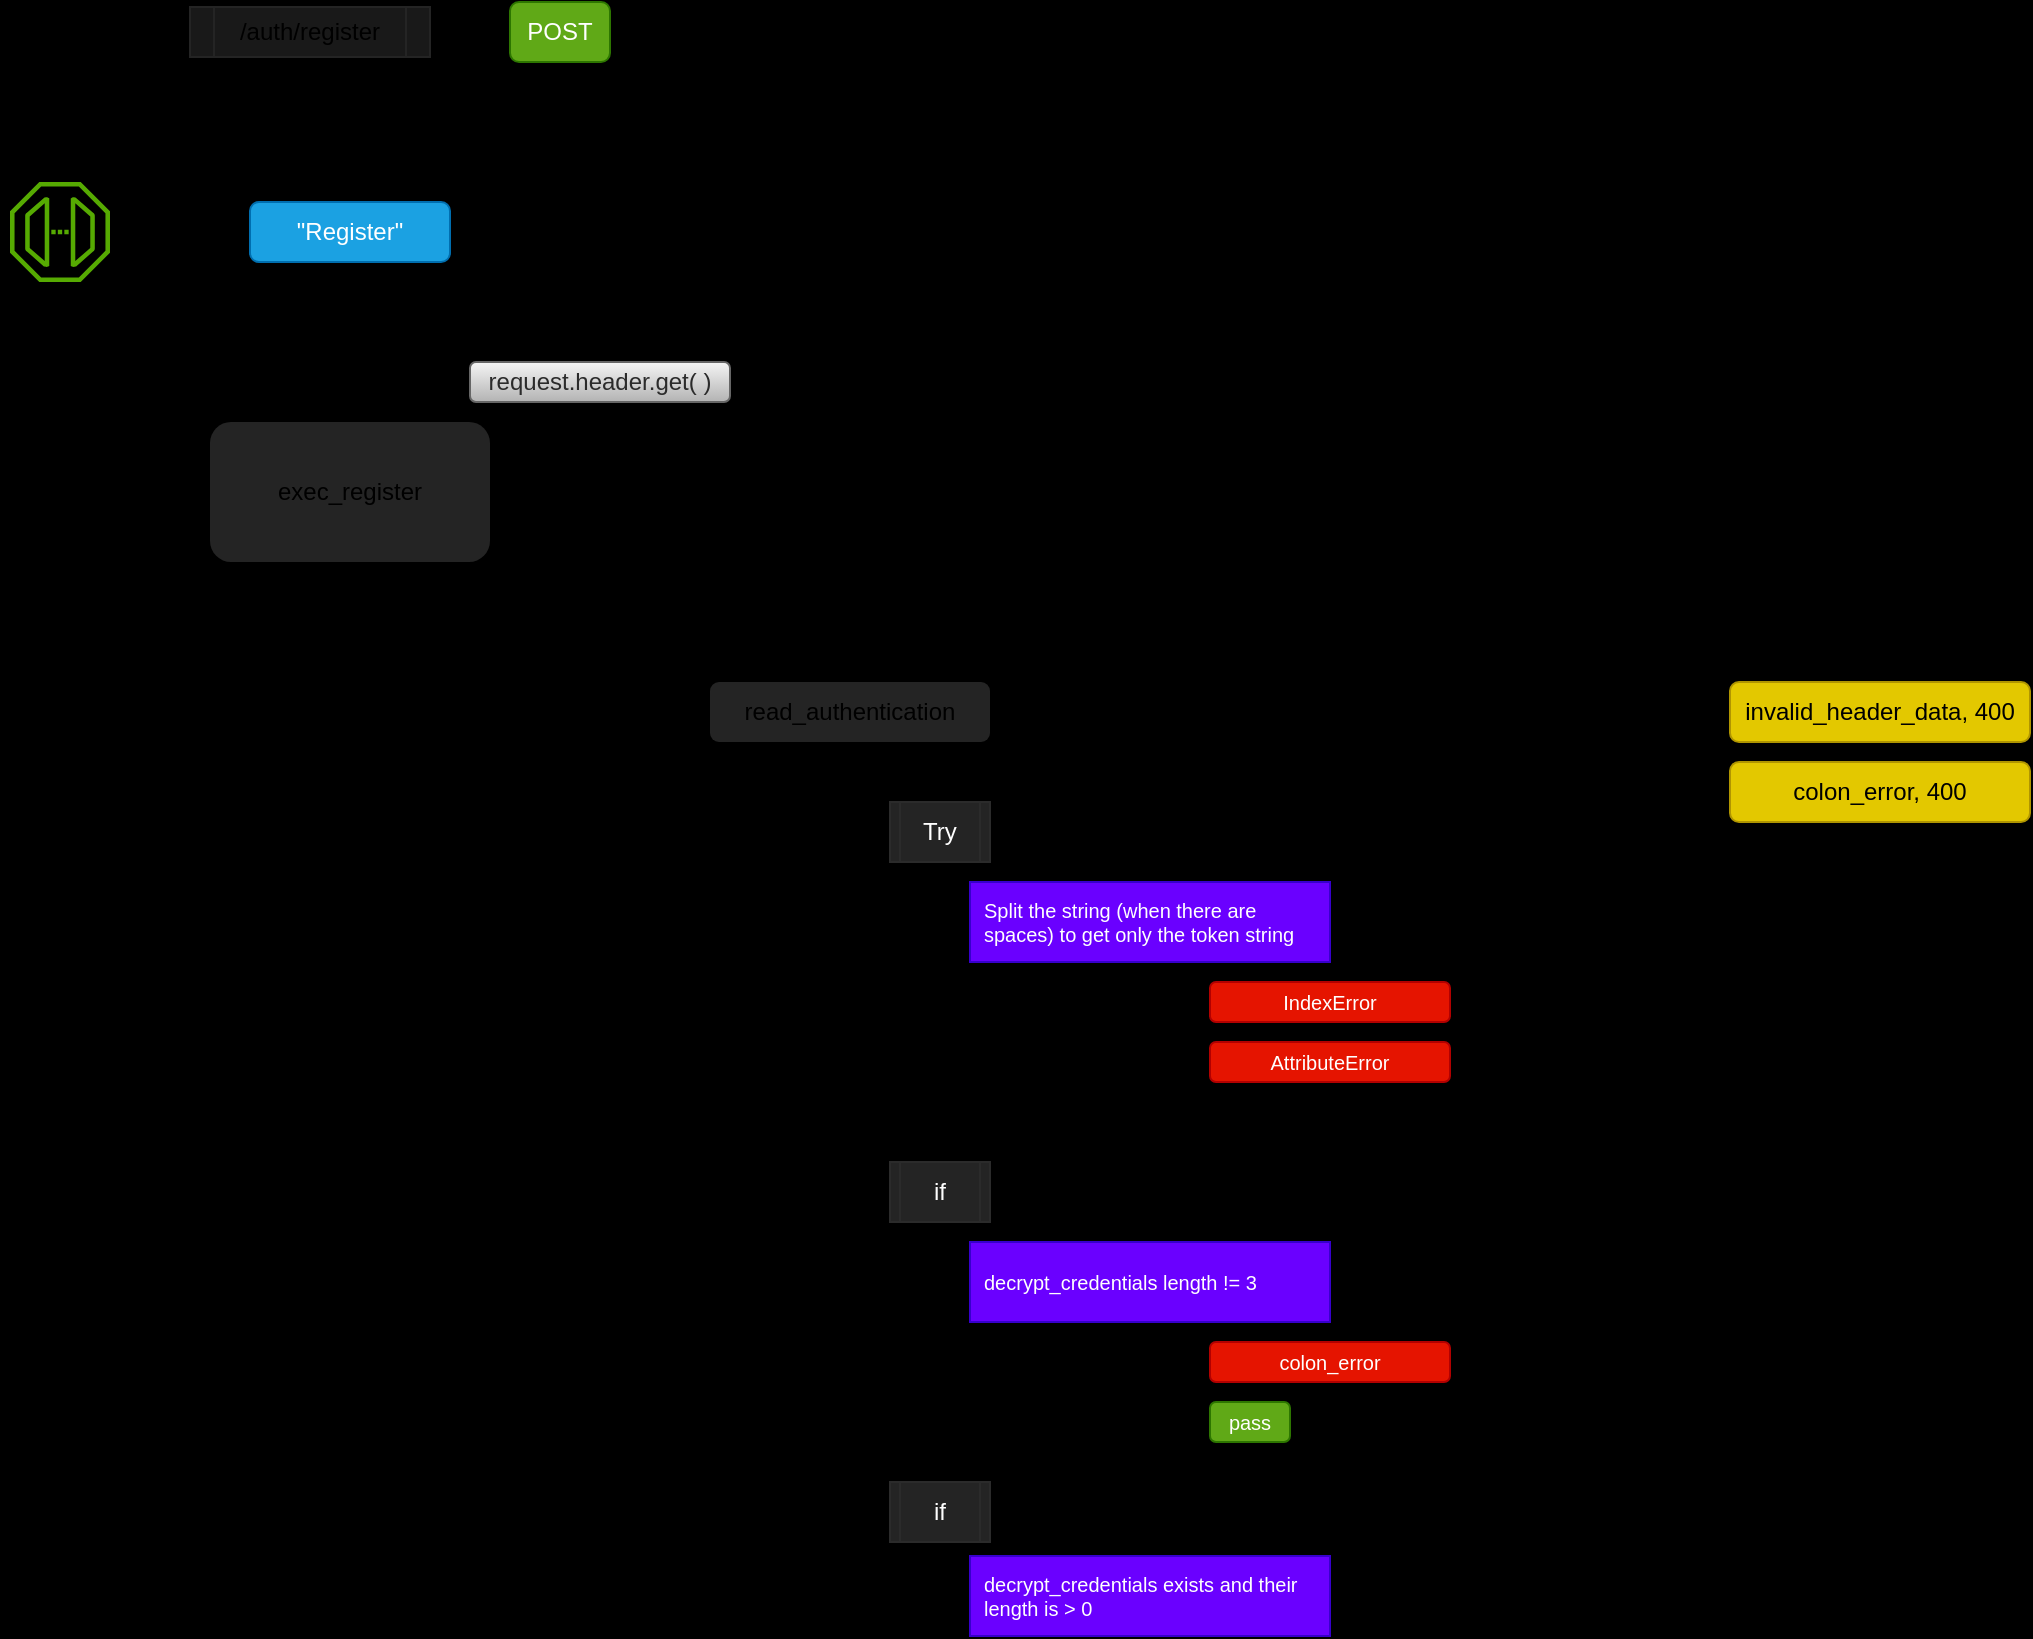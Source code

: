 <mxfile>
    <diagram id="3EV9JLm5gm2QZJNtnSFb" name="Página-1">
        <mxGraphModel dx="972" dy="539" grid="1" gridSize="10" guides="1" tooltips="1" connect="1" arrows="1" fold="1" page="1" pageScale="1" pageWidth="2336" pageHeight="1654" background="#000000" math="0" shadow="0">
            <root>
                <mxCell id="0"/>
                <mxCell id="1" parent="0"/>
                <mxCell id="2" value="" style="sketch=0;outlineConnect=0;fontColor=#232F3E;gradientColor=none;fillColor=#56AA02;strokeColor=none;dashed=0;verticalLabelPosition=bottom;verticalAlign=top;align=center;html=1;fontSize=12;fontStyle=0;aspect=fixed;pointerEvents=1;shape=mxgraph.aws4.endpoint;" vertex="1" parent="1">
                    <mxGeometry x="110" y="120" width="50" height="50" as="geometry"/>
                </mxCell>
                <mxCell id="3" style="edgeStyle=none;html=1;exitX=0;exitY=0.5;exitDx=0;exitDy=0;endArrow=none;endFill=0;dashed=1;" edge="1" parent="1" source="5" target="2">
                    <mxGeometry relative="1" as="geometry">
                        <Array as="points">
                            <mxPoint x="180" y="45"/>
                            <mxPoint x="180" y="145"/>
                        </Array>
                    </mxGeometry>
                </mxCell>
                <mxCell id="4" style="edgeStyle=none;html=1;exitX=1;exitY=0.5;exitDx=0;exitDy=0;entryX=0;entryY=0.5;entryDx=0;entryDy=0;endArrow=classic;endFill=1;dashed=1;" edge="1" parent="1" source="5" target="6">
                    <mxGeometry relative="1" as="geometry"/>
                </mxCell>
                <mxCell id="5" value="/auth/register" style="shape=process;whiteSpace=wrap;html=1;backgroundOutline=1;fillColor=#191919;strokeColor=#242424;" vertex="1" parent="1">
                    <mxGeometry x="200" y="32.5" width="120" height="25" as="geometry"/>
                </mxCell>
                <mxCell id="6" value="POST" style="rounded=1;whiteSpace=wrap;html=1;strokeColor=#2D7600;fillColor=#60a917;fontColor=#ffffff;" vertex="1" parent="1">
                    <mxGeometry x="360" y="30" width="50" height="30" as="geometry"/>
                </mxCell>
                <mxCell id="7" style="edgeStyle=none;html=1;exitX=0.5;exitY=1;exitDx=0;exitDy=0;endArrow=classic;endFill=1;" edge="1" parent="1" source="8" target="2">
                    <mxGeometry relative="1" as="geometry"/>
                </mxCell>
                <mxCell id="8" value="Request" style="text;html=1;strokeColor=none;fillColor=none;align=center;verticalAlign=middle;whiteSpace=wrap;rounded=0;" vertex="1" parent="1">
                    <mxGeometry x="105" y="30" width="60" height="30" as="geometry"/>
                </mxCell>
                <mxCell id="9" style="edgeStyle=none;html=1;exitX=0;exitY=0.5;exitDx=0;exitDy=0;dashed=1;fontColor=#2B2B2B;startArrow=none;startFill=0;endArrow=none;endFill=0;" edge="1" parent="1" source="10" target="2">
                    <mxGeometry relative="1" as="geometry"/>
                </mxCell>
                <mxCell id="16" style="edgeStyle=none;html=1;exitX=1;exitY=0.5;exitDx=0;exitDy=0;entryX=0.464;entryY=-0.013;entryDx=0;entryDy=0;startArrow=none;startFill=0;endArrow=classic;endFill=1;entryPerimeter=0;" edge="1" parent="1" source="10" target="13">
                    <mxGeometry relative="1" as="geometry">
                        <Array as="points">
                            <mxPoint x="400" y="145"/>
                        </Array>
                    </mxGeometry>
                </mxCell>
                <mxCell id="10" value="&quot;Register&quot;" style="rounded=1;whiteSpace=wrap;html=1;fillStyle=auto;strokeColor=#006EAF;strokeWidth=1;fontColor=#ffffff;fillColor=#1ba1e2;" vertex="1" parent="1">
                    <mxGeometry x="230" y="130" width="100" height="30" as="geometry"/>
                </mxCell>
                <mxCell id="12" style="edgeStyle=none;html=1;exitX=-0.003;exitY=0.43;exitDx=0;exitDy=0;startArrow=classic;startFill=1;endArrow=none;endFill=0;exitPerimeter=0;" edge="1" parent="1" source="11" target="2">
                    <mxGeometry relative="1" as="geometry">
                        <Array as="points">
                            <mxPoint x="135" y="270"/>
                        </Array>
                    </mxGeometry>
                </mxCell>
                <mxCell id="15" style="edgeStyle=none;html=1;exitX=0.5;exitY=0;exitDx=0;exitDy=0;entryX=0;entryY=0.5;entryDx=0;entryDy=0;dashed=1;startArrow=none;startFill=0;endArrow=none;endFill=0;" edge="1" parent="1" source="11" target="13">
                    <mxGeometry relative="1" as="geometry">
                        <Array as="points">
                            <mxPoint x="280" y="220"/>
                        </Array>
                    </mxGeometry>
                </mxCell>
                <mxCell id="18" style="edgeStyle=none;html=1;exitX=0.75;exitY=1;exitDx=0;exitDy=0;entryX=0;entryY=0.5;entryDx=0;entryDy=0;startArrow=none;startFill=0;endArrow=classic;endFill=1;" edge="1" parent="1" source="11" target="17">
                    <mxGeometry relative="1" as="geometry">
                        <Array as="points">
                            <mxPoint x="315" y="385"/>
                        </Array>
                    </mxGeometry>
                </mxCell>
                <mxCell id="11" value="exec_register" style="rounded=1;whiteSpace=wrap;html=1;fillStyle=auto;strokeColor=none;strokeWidth=1;fillColor=#242424;" vertex="1" parent="1">
                    <mxGeometry x="210" y="240" width="140" height="70" as="geometry"/>
                </mxCell>
                <mxCell id="19" style="edgeStyle=none;html=1;exitX=0.5;exitY=1;exitDx=0;exitDy=0;entryX=0.5;entryY=0;entryDx=0;entryDy=0;startArrow=none;startFill=0;endArrow=classic;endFill=1;" edge="1" parent="1" source="13" target="17">
                    <mxGeometry relative="1" as="geometry">
                        <Array as="points">
                            <mxPoint x="405" y="250"/>
                            <mxPoint x="530" y="250"/>
                        </Array>
                    </mxGeometry>
                </mxCell>
                <mxCell id="13" value="request.header.get( )" style="rounded=1;whiteSpace=wrap;html=1;fillStyle=auto;strokeWidth=1;fillColor=#f5f5f5;gradientColor=#b3b3b3;strokeColor=#666666;fontColor=#2B2B2B;" vertex="1" parent="1">
                    <mxGeometry x="340" y="210" width="130" height="20" as="geometry"/>
                </mxCell>
                <mxCell id="21" style="edgeStyle=none;html=1;exitX=0.5;exitY=1;exitDx=0;exitDy=0;entryX=0;entryY=0.5;entryDx=0;entryDy=0;startArrow=none;startFill=0;endArrow=classic;endFill=1;" edge="1" parent="1" source="17" target="20">
                    <mxGeometry relative="1" as="geometry">
                        <Array as="points">
                            <mxPoint x="530" y="445"/>
                        </Array>
                    </mxGeometry>
                </mxCell>
                <mxCell id="35" style="edgeStyle=none;html=1;exitX=0.5;exitY=1;exitDx=0;exitDy=0;entryX=0;entryY=0.5;entryDx=0;entryDy=0;startArrow=none;startFill=0;endArrow=classic;endFill=1;" edge="1" parent="1" source="17" target="34">
                    <mxGeometry relative="1" as="geometry">
                        <Array as="points">
                            <mxPoint x="530" y="625"/>
                        </Array>
                    </mxGeometry>
                </mxCell>
                <mxCell id="17" value="read_authentication" style="rounded=1;whiteSpace=wrap;html=1;fillStyle=auto;strokeColor=none;strokeWidth=1;fillColor=#242424;" vertex="1" parent="1">
                    <mxGeometry x="460" y="370" width="140" height="30" as="geometry"/>
                </mxCell>
                <mxCell id="20" value="Try" style="shape=process;whiteSpace=wrap;html=1;backgroundOutline=1;fillStyle=auto;strokeColor=#2B2B2B;strokeWidth=1;fontColor=#FFFFFF;fillColor=#242424;" vertex="1" parent="1">
                    <mxGeometry x="550" y="430" width="50" height="30" as="geometry"/>
                </mxCell>
                <mxCell id="25" style="edgeStyle=none;html=1;exitX=0.5;exitY=1;exitDx=0;exitDy=0;entryX=0;entryY=0.5;entryDx=0;entryDy=0;startArrow=none;startFill=0;endArrow=none;endFill=0;" edge="1" parent="1" source="22" target="24">
                    <mxGeometry relative="1" as="geometry">
                        <Array as="points">
                            <mxPoint x="575" y="490"/>
                        </Array>
                    </mxGeometry>
                </mxCell>
                <mxCell id="22" value="Try" style="shape=process;whiteSpace=wrap;html=1;backgroundOutline=1;fillStyle=auto;strokeColor=#2B2B2B;strokeWidth=1;fontColor=#FFFFFF;fillColor=#242424;" vertex="1" parent="1">
                    <mxGeometry x="550" y="430" width="50" height="30" as="geometry"/>
                </mxCell>
                <mxCell id="29" style="edgeStyle=none;html=1;exitX=0.5;exitY=1;exitDx=0;exitDy=0;entryX=0;entryY=0.5;entryDx=0;entryDy=0;startArrow=none;startFill=0;endArrow=none;endFill=0;" edge="1" parent="1" source="24" target="27">
                    <mxGeometry relative="1" as="geometry">
                        <Array as="points">
                            <mxPoint x="680" y="530"/>
                        </Array>
                    </mxGeometry>
                </mxCell>
                <mxCell id="30" style="edgeStyle=none;html=1;exitX=0.5;exitY=1;exitDx=0;exitDy=0;entryX=0;entryY=0.5;entryDx=0;entryDy=0;startArrow=none;startFill=0;endArrow=none;endFill=0;" edge="1" parent="1" source="24" target="28">
                    <mxGeometry relative="1" as="geometry">
                        <Array as="points">
                            <mxPoint x="680" y="560"/>
                        </Array>
                    </mxGeometry>
                </mxCell>
                <mxCell id="24" value="Split the string (when there are spaces) to get only the token string" style="rounded=0;whiteSpace=wrap;html=1;fillStyle=auto;strokeColor=#3700CC;strokeWidth=1;fillColor=#6a00ff;align=left;fontSize=10;spacingLeft=5;fontColor=#ffffff;" vertex="1" parent="1">
                    <mxGeometry x="590" y="470" width="180" height="40" as="geometry"/>
                </mxCell>
                <mxCell id="32" style="edgeStyle=none;html=1;exitX=1;exitY=0.5;exitDx=0;exitDy=0;entryX=0;entryY=0.5;entryDx=0;entryDy=0;startArrow=none;startFill=0;endArrow=none;endFill=0;" edge="1" parent="1" source="27" target="31">
                    <mxGeometry relative="1" as="geometry">
                        <Array as="points">
                            <mxPoint x="950" y="530"/>
                            <mxPoint x="950" y="385"/>
                        </Array>
                    </mxGeometry>
                </mxCell>
                <mxCell id="27" value="IndexError" style="rounded=1;whiteSpace=wrap;html=1;fillStyle=auto;strokeColor=#B20000;strokeWidth=1;fontSize=10;fontColor=#ffffff;fillColor=#e51400;" vertex="1" parent="1">
                    <mxGeometry x="710" y="520" width="120" height="20" as="geometry"/>
                </mxCell>
                <mxCell id="33" style="edgeStyle=none;html=1;exitX=1;exitY=0.5;exitDx=0;exitDy=0;entryX=0;entryY=0.5;entryDx=0;entryDy=0;startArrow=none;startFill=0;endArrow=none;endFill=0;" edge="1" parent="1" source="28" target="31">
                    <mxGeometry relative="1" as="geometry">
                        <Array as="points">
                            <mxPoint x="950" y="560"/>
                            <mxPoint x="950" y="385"/>
                        </Array>
                    </mxGeometry>
                </mxCell>
                <mxCell id="28" value="AttributeError" style="rounded=1;whiteSpace=wrap;html=1;fillStyle=auto;strokeColor=#B20000;strokeWidth=1;fontSize=10;fontColor=#ffffff;fillColor=#e51400;" vertex="1" parent="1">
                    <mxGeometry x="710" y="550" width="120" height="20" as="geometry"/>
                </mxCell>
                <mxCell id="31" value="invalid_header_data, 400" style="rounded=1;whiteSpace=wrap;html=1;fillStyle=auto;strokeColor=#B09500;strokeWidth=1;fillColor=#e3c800;fontColor=#000000;" vertex="1" parent="1">
                    <mxGeometry x="970" y="370" width="150" height="30" as="geometry"/>
                </mxCell>
                <mxCell id="37" style="edgeStyle=none;html=1;exitX=0.5;exitY=1;exitDx=0;exitDy=0;entryX=0;entryY=0.5;entryDx=0;entryDy=0;startArrow=none;startFill=0;endArrow=none;endFill=0;" edge="1" parent="1" source="34" target="36">
                    <mxGeometry relative="1" as="geometry">
                        <Array as="points">
                            <mxPoint x="575" y="670"/>
                        </Array>
                    </mxGeometry>
                </mxCell>
                <mxCell id="34" value="if" style="shape=process;whiteSpace=wrap;html=1;backgroundOutline=1;fillStyle=auto;strokeColor=#2B2B2B;strokeWidth=1;fontColor=#FFFFFF;fillColor=#242424;" vertex="1" parent="1">
                    <mxGeometry x="550" y="610" width="50" height="30" as="geometry"/>
                </mxCell>
                <mxCell id="39" style="edgeStyle=none;html=1;exitX=0.5;exitY=1;exitDx=0;exitDy=0;entryX=0;entryY=0.5;entryDx=0;entryDy=0;startArrow=none;startFill=0;endArrow=none;endFill=0;" edge="1" parent="1" source="36" target="38">
                    <mxGeometry relative="1" as="geometry">
                        <Array as="points">
                            <mxPoint x="680" y="710"/>
                        </Array>
                    </mxGeometry>
                </mxCell>
                <mxCell id="43" style="edgeStyle=none;html=1;exitX=0.5;exitY=1;exitDx=0;exitDy=0;entryX=0;entryY=0.5;entryDx=0;entryDy=0;startArrow=none;startFill=0;endArrow=none;endFill=0;" edge="1" parent="1" source="36" target="42">
                    <mxGeometry relative="1" as="geometry">
                        <Array as="points">
                            <mxPoint x="680" y="740"/>
                        </Array>
                    </mxGeometry>
                </mxCell>
                <mxCell id="36" value="decrypt_credentials length != 3" style="rounded=0;whiteSpace=wrap;html=1;fillStyle=auto;strokeColor=#3700CC;strokeWidth=1;fillColor=#6a00ff;align=left;fontSize=10;spacingLeft=5;fontColor=#ffffff;" vertex="1" parent="1">
                    <mxGeometry x="590" y="650" width="180" height="40" as="geometry"/>
                </mxCell>
                <mxCell id="41" style="edgeStyle=none;html=1;exitX=1;exitY=0.5;exitDx=0;exitDy=0;entryX=0;entryY=0.5;entryDx=0;entryDy=0;startArrow=none;startFill=0;endArrow=none;endFill=0;" edge="1" parent="1" source="38" target="40">
                    <mxGeometry relative="1" as="geometry">
                        <Array as="points">
                            <mxPoint x="940" y="710"/>
                            <mxPoint x="940" y="425"/>
                        </Array>
                    </mxGeometry>
                </mxCell>
                <mxCell id="38" value="colon_error" style="rounded=1;whiteSpace=wrap;html=1;fillStyle=auto;strokeColor=#B20000;strokeWidth=1;fontSize=10;fontColor=#ffffff;fillColor=#e51400;" vertex="1" parent="1">
                    <mxGeometry x="710" y="700" width="120" height="20" as="geometry"/>
                </mxCell>
                <mxCell id="40" value="colon_error, 400" style="rounded=1;whiteSpace=wrap;html=1;fillStyle=auto;strokeColor=#B09500;strokeWidth=1;fillColor=#e3c800;fontColor=#000000;" vertex="1" parent="1">
                    <mxGeometry x="970" y="410" width="150" height="30" as="geometry"/>
                </mxCell>
                <mxCell id="45" style="edgeStyle=none;html=1;exitX=0.5;exitY=1;exitDx=0;exitDy=0;entryX=0;entryY=0.5;entryDx=0;entryDy=0;startArrow=none;startFill=0;endArrow=classic;endFill=1;" edge="1" parent="1" source="42" target="44">
                    <mxGeometry relative="1" as="geometry">
                        <Array as="points">
                            <mxPoint x="730" y="760"/>
                            <mxPoint x="530" y="760"/>
                            <mxPoint x="530" y="785"/>
                        </Array>
                    </mxGeometry>
                </mxCell>
                <mxCell id="42" value="pass" style="rounded=1;whiteSpace=wrap;html=1;fillStyle=auto;strokeColor=#2D7600;strokeWidth=1;fontSize=10;fontColor=#ffffff;fillColor=#60a917;" vertex="1" parent="1">
                    <mxGeometry x="710" y="730" width="40" height="20" as="geometry"/>
                </mxCell>
                <mxCell id="47" style="edgeStyle=none;html=1;exitX=0.5;exitY=1;exitDx=0;exitDy=0;entryX=0;entryY=0.5;entryDx=0;entryDy=0;startArrow=none;startFill=0;endArrow=none;endFill=0;" edge="1" parent="1" source="44" target="46">
                    <mxGeometry relative="1" as="geometry">
                        <Array as="points">
                            <mxPoint x="575" y="830"/>
                        </Array>
                    </mxGeometry>
                </mxCell>
                <mxCell id="44" value="if" style="shape=process;whiteSpace=wrap;html=1;backgroundOutline=1;fillStyle=auto;strokeColor=#2B2B2B;strokeWidth=1;fontColor=#FFFFFF;fillColor=#242424;" vertex="1" parent="1">
                    <mxGeometry x="550" y="770" width="50" height="30" as="geometry"/>
                </mxCell>
                <mxCell id="46" value="decrypt_credentials exists and their length is &amp;gt; 0" style="rounded=0;whiteSpace=wrap;html=1;fillStyle=auto;strokeColor=#3700CC;strokeWidth=1;fillColor=#6a00ff;align=left;fontSize=10;spacingLeft=5;fontColor=#ffffff;" vertex="1" parent="1">
                    <mxGeometry x="590" y="807" width="180" height="40" as="geometry"/>
                </mxCell>
            </root>
        </mxGraphModel>
    </diagram>
</mxfile>